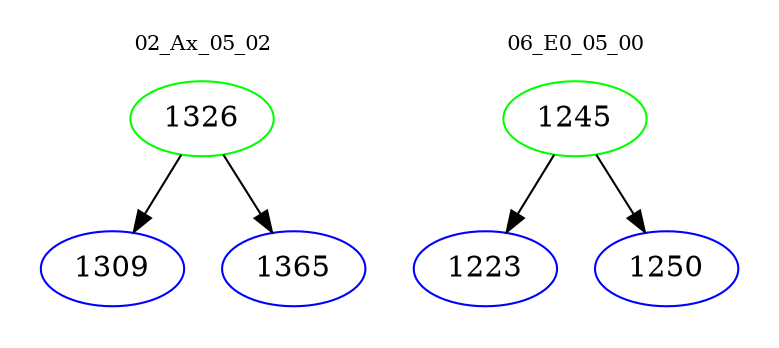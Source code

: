 digraph{
subgraph cluster_0 {
color = white
label = "02_Ax_05_02";
fontsize=10;
T0_1326 [label="1326", color="green"]
T0_1326 -> T0_1309 [color="black"]
T0_1309 [label="1309", color="blue"]
T0_1326 -> T0_1365 [color="black"]
T0_1365 [label="1365", color="blue"]
}
subgraph cluster_1 {
color = white
label = "06_E0_05_00";
fontsize=10;
T1_1245 [label="1245", color="green"]
T1_1245 -> T1_1223 [color="black"]
T1_1223 [label="1223", color="blue"]
T1_1245 -> T1_1250 [color="black"]
T1_1250 [label="1250", color="blue"]
}
}
